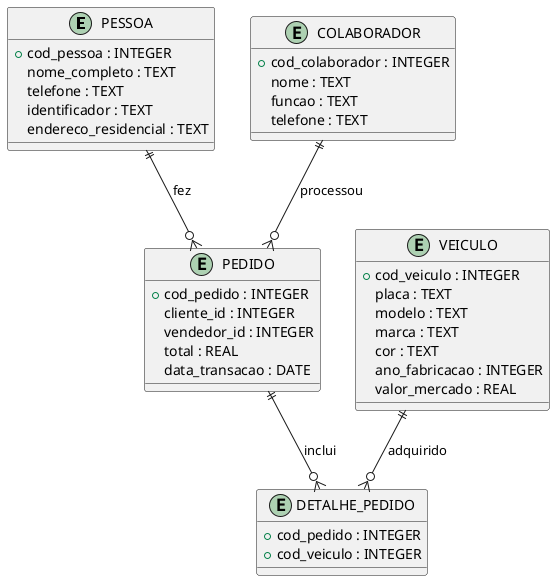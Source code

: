 @startuml

entity PESSOA {
  +cod_pessoa : INTEGER
  nome_completo : TEXT
  telefone : TEXT
  identificador : TEXT
  endereco_residencial : TEXT
}

entity VEICULO {
  +cod_veiculo : INTEGER
  placa : TEXT
  modelo : TEXT
  marca : TEXT
  cor : TEXT
  ano_fabricacao : INTEGER
  valor_mercado : REAL
}

entity COLABORADOR {
  +cod_colaborador : INTEGER
  nome : TEXT
  funcao : TEXT
  telefone : TEXT
}

entity PEDIDO {
  +cod_pedido : INTEGER
  cliente_id : INTEGER
  vendedor_id : INTEGER
  total : REAL
  data_transacao : DATE
}

entity DETALHE_PEDIDO {
  +cod_pedido : INTEGER
  +cod_veiculo : INTEGER
}

PESSOA ||--o{ PEDIDO : fez
COLABORADOR ||--o{ PEDIDO : processou
PEDIDO ||--o{ DETALHE_PEDIDO : inclui
VEICULO ||--o{ DETALHE_PEDIDO : adquirido

@enduml
